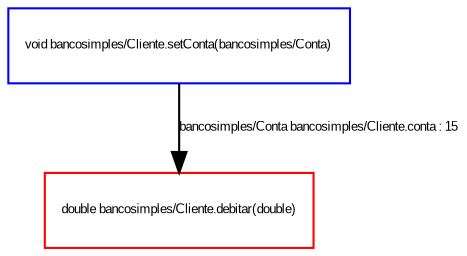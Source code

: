 digraph "DirectedGraph" {
 graph [concentrate = true];
 center=true;
 fontsize=6;
 node [ color=blue,shape="box"fontsize=6,fontcolor=black,fontname=Arial];
 edge [ color=black,fontsize=6,fontcolor=black,fontname=Arial];
"double bancosimples/Cliente.debitar(double)"[color="red", fontsize="6", fontname="Arial"];
"void bancosimples/Cliente.setConta(bancosimples/Conta)" -> "double bancosimples/Cliente.debitar(double)" [label="bancosimples/Conta bancosimples/Cliente.conta : 15" ]
}

